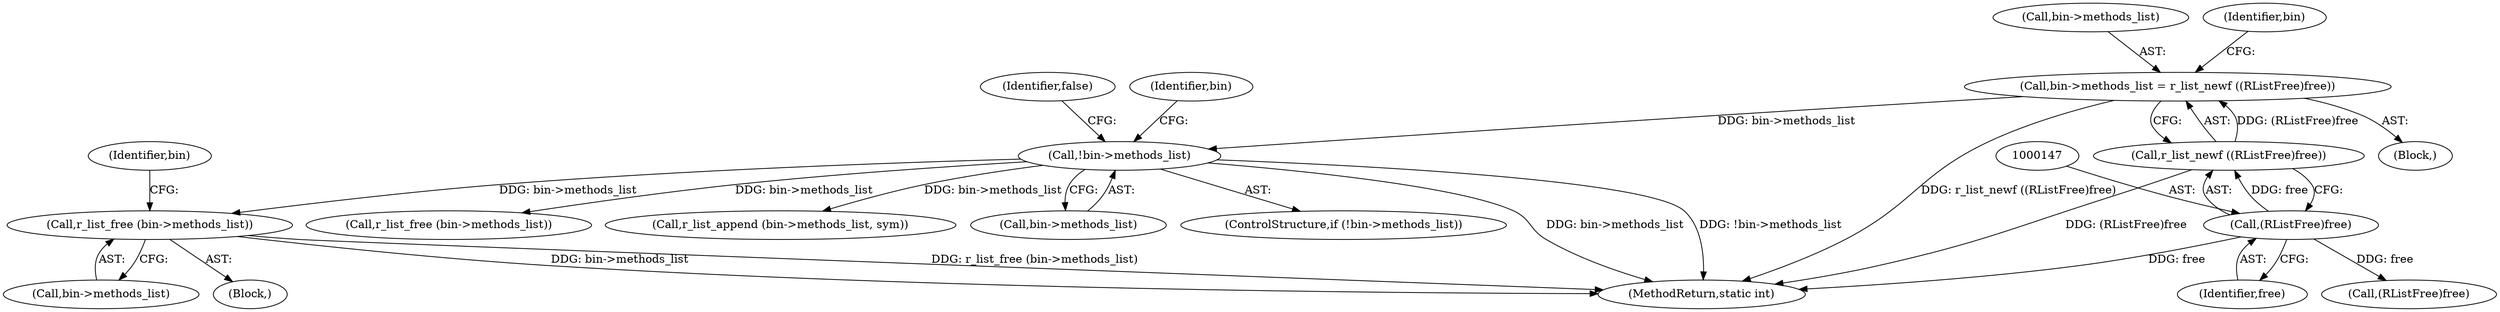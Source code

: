 digraph "0_radare2_ead645853a63bf83d8386702cad0cf23b31d7eeb@API" {
"1000191" [label="(Call,r_list_free (bin->methods_list))"];
"1000150" [label="(Call,!bin->methods_list)"];
"1000141" [label="(Call,bin->methods_list = r_list_newf ((RListFree)free))"];
"1000145" [label="(Call,r_list_newf ((RListFree)free))"];
"1000146" [label="(Call,(RListFree)free)"];
"1000197" [label="(Identifier,bin)"];
"1000190" [label="(Block,)"];
"1000171" [label="(Call,r_list_free (bin->methods_list))"];
"1000145" [label="(Call,r_list_newf ((RListFree)free))"];
"1000142" [label="(Call,bin->methods_list)"];
"1000617" [label="(MethodReturn,static int)"];
"1000162" [label="(Call,(RListFree)free)"];
"1000192" [label="(Call,bin->methods_list)"];
"1000152" [label="(Identifier,bin)"];
"1000159" [label="(Identifier,bin)"];
"1000141" [label="(Call,bin->methods_list = r_list_newf ((RListFree)free))"];
"1000592" [label="(Call,r_list_append (bin->methods_list, sym))"];
"1000151" [label="(Call,bin->methods_list)"];
"1000105" [label="(Block,)"];
"1000148" [label="(Identifier,free)"];
"1000191" [label="(Call,r_list_free (bin->methods_list))"];
"1000150" [label="(Call,!bin->methods_list)"];
"1000146" [label="(Call,(RListFree)free)"];
"1000149" [label="(ControlStructure,if (!bin->methods_list))"];
"1000156" [label="(Identifier,false)"];
"1000191" -> "1000190"  [label="AST: "];
"1000191" -> "1000192"  [label="CFG: "];
"1000192" -> "1000191"  [label="AST: "];
"1000197" -> "1000191"  [label="CFG: "];
"1000191" -> "1000617"  [label="DDG: r_list_free (bin->methods_list)"];
"1000191" -> "1000617"  [label="DDG: bin->methods_list"];
"1000150" -> "1000191"  [label="DDG: bin->methods_list"];
"1000150" -> "1000149"  [label="AST: "];
"1000150" -> "1000151"  [label="CFG: "];
"1000151" -> "1000150"  [label="AST: "];
"1000156" -> "1000150"  [label="CFG: "];
"1000159" -> "1000150"  [label="CFG: "];
"1000150" -> "1000617"  [label="DDG: bin->methods_list"];
"1000150" -> "1000617"  [label="DDG: !bin->methods_list"];
"1000141" -> "1000150"  [label="DDG: bin->methods_list"];
"1000150" -> "1000171"  [label="DDG: bin->methods_list"];
"1000150" -> "1000592"  [label="DDG: bin->methods_list"];
"1000141" -> "1000105"  [label="AST: "];
"1000141" -> "1000145"  [label="CFG: "];
"1000142" -> "1000141"  [label="AST: "];
"1000145" -> "1000141"  [label="AST: "];
"1000152" -> "1000141"  [label="CFG: "];
"1000141" -> "1000617"  [label="DDG: r_list_newf ((RListFree)free)"];
"1000145" -> "1000141"  [label="DDG: (RListFree)free"];
"1000145" -> "1000146"  [label="CFG: "];
"1000146" -> "1000145"  [label="AST: "];
"1000145" -> "1000617"  [label="DDG: (RListFree)free"];
"1000146" -> "1000145"  [label="DDG: free"];
"1000146" -> "1000148"  [label="CFG: "];
"1000147" -> "1000146"  [label="AST: "];
"1000148" -> "1000146"  [label="AST: "];
"1000146" -> "1000617"  [label="DDG: free"];
"1000146" -> "1000162"  [label="DDG: free"];
}
